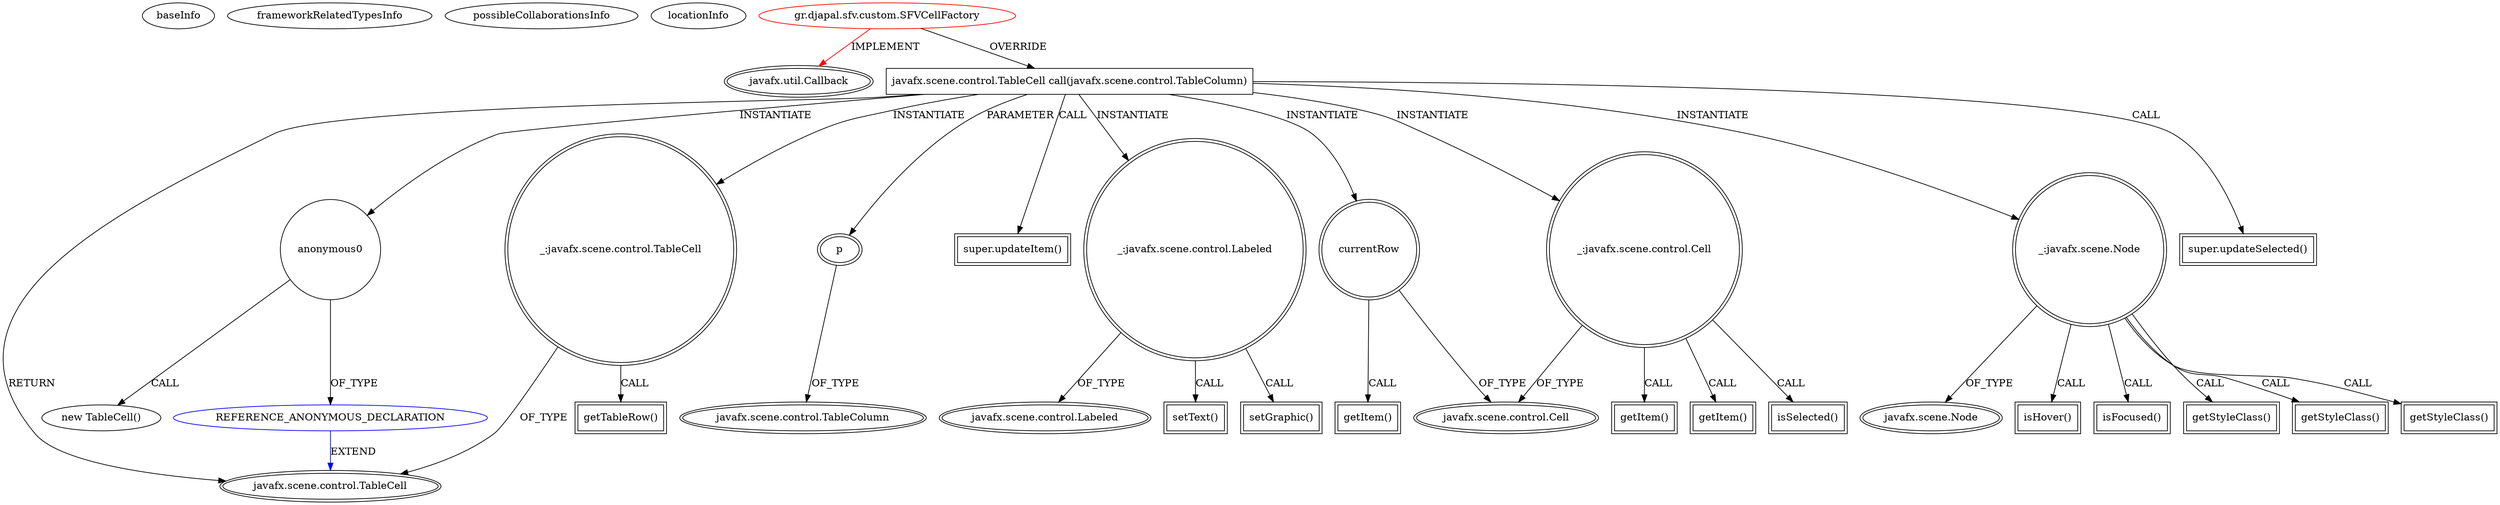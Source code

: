 digraph {
baseInfo[graphId=2518,category="extension_graph",isAnonymous=false,possibleRelation=true]
frameworkRelatedTypesInfo[0="javafx.util.Callback"]
possibleCollaborationsInfo[0="2518~OVERRIDING_METHOD_DECLARATION-INSTANTIATION-~javafx.util.Callback ~javafx.scene.control.TableCell ~false~true"]
locationInfo[projectName="djapal-sfvchecker",filePath="/djapal-sfvchecker/sfvchecker-master/src/gr/djapal/sfv/custom/SFVCellFactory.java",contextSignature="SFVCellFactory",graphId="2518"]
0[label="gr.djapal.sfv.custom.SFVCellFactory",vertexType="ROOT_CLIENT_CLASS_DECLARATION",isFrameworkType=false,color=red]
1[label="javafx.util.Callback",vertexType="FRAMEWORK_INTERFACE_TYPE",isFrameworkType=true,peripheries=2]
2[label="javafx.scene.control.TableCell call(javafx.scene.control.TableColumn)",vertexType="OVERRIDING_METHOD_DECLARATION",isFrameworkType=false,shape=box]
3[label="javafx.scene.control.TableCell",vertexType="FRAMEWORK_CLASS_TYPE",isFrameworkType=true,peripheries=2]
4[label="p",vertexType="PARAMETER_DECLARATION",isFrameworkType=true,peripheries=2]
5[label="javafx.scene.control.TableColumn",vertexType="FRAMEWORK_CLASS_TYPE",isFrameworkType=true,peripheries=2]
7[label="anonymous0",vertexType="VARIABLE_EXPRESION",isFrameworkType=false,shape=circle]
8[label="REFERENCE_ANONYMOUS_DECLARATION",vertexType="REFERENCE_ANONYMOUS_DECLARATION",isFrameworkType=false,color=blue]
6[label="new TableCell()",vertexType="CONSTRUCTOR_CALL",isFrameworkType=false]
10[label="super.updateItem()",vertexType="SUPER_CALL",isFrameworkType=true,peripheries=2,shape=box]
11[label="_:javafx.scene.control.Labeled",vertexType="VARIABLE_EXPRESION",isFrameworkType=true,peripheries=2,shape=circle]
13[label="javafx.scene.control.Labeled",vertexType="FRAMEWORK_CLASS_TYPE",isFrameworkType=true,peripheries=2]
12[label="setText()",vertexType="INSIDE_CALL",isFrameworkType=true,peripheries=2,shape=box]
15[label="setGraphic()",vertexType="INSIDE_CALL",isFrameworkType=true,peripheries=2,shape=box]
16[label="_:javafx.scene.control.TableCell",vertexType="VARIABLE_EXPRESION",isFrameworkType=true,peripheries=2,shape=circle]
17[label="getTableRow()",vertexType="INSIDE_CALL",isFrameworkType=true,peripheries=2,shape=box]
19[label="currentRow",vertexType="VARIABLE_EXPRESION",isFrameworkType=true,peripheries=2,shape=circle]
21[label="javafx.scene.control.Cell",vertexType="FRAMEWORK_CLASS_TYPE",isFrameworkType=true,peripheries=2]
20[label="getItem()",vertexType="INSIDE_CALL",isFrameworkType=true,peripheries=2,shape=box]
22[label="_:javafx.scene.Node",vertexType="VARIABLE_EXPRESION",isFrameworkType=true,peripheries=2,shape=circle]
24[label="javafx.scene.Node",vertexType="FRAMEWORK_CLASS_TYPE",isFrameworkType=true,peripheries=2]
23[label="isHover()",vertexType="INSIDE_CALL",isFrameworkType=true,peripheries=2,shape=box]
25[label="_:javafx.scene.control.Cell",vertexType="VARIABLE_EXPRESION",isFrameworkType=true,peripheries=2,shape=circle]
26[label="isSelected()",vertexType="INSIDE_CALL",isFrameworkType=true,peripheries=2,shape=box]
29[label="isFocused()",vertexType="INSIDE_CALL",isFrameworkType=true,peripheries=2,shape=box]
30[label="super.updateSelected()",vertexType="SUPER_CALL",isFrameworkType=true,peripheries=2,shape=box]
32[label="getStyleClass()",vertexType="INSIDE_CALL",isFrameworkType=true,peripheries=2,shape=box]
34[label="getStyleClass()",vertexType="INSIDE_CALL",isFrameworkType=true,peripheries=2,shape=box]
36[label="getStyleClass()",vertexType="INSIDE_CALL",isFrameworkType=true,peripheries=2,shape=box]
38[label="getItem()",vertexType="INSIDE_CALL",isFrameworkType=true,peripheries=2,shape=box]
40[label="getItem()",vertexType="INSIDE_CALL",isFrameworkType=true,peripheries=2,shape=box]
0->1[label="IMPLEMENT",color=red]
0->2[label="OVERRIDE"]
2->3[label="RETURN"]
4->5[label="OF_TYPE"]
2->4[label="PARAMETER"]
2->7[label="INSTANTIATE"]
8->3[label="EXTEND",color=blue]
7->8[label="OF_TYPE"]
7->6[label="CALL"]
2->10[label="CALL"]
2->11[label="INSTANTIATE"]
11->13[label="OF_TYPE"]
11->12[label="CALL"]
11->15[label="CALL"]
2->16[label="INSTANTIATE"]
16->3[label="OF_TYPE"]
16->17[label="CALL"]
2->19[label="INSTANTIATE"]
19->21[label="OF_TYPE"]
19->20[label="CALL"]
2->22[label="INSTANTIATE"]
22->24[label="OF_TYPE"]
22->23[label="CALL"]
2->25[label="INSTANTIATE"]
25->21[label="OF_TYPE"]
25->26[label="CALL"]
22->29[label="CALL"]
2->30[label="CALL"]
22->32[label="CALL"]
22->34[label="CALL"]
22->36[label="CALL"]
25->38[label="CALL"]
25->40[label="CALL"]
}

